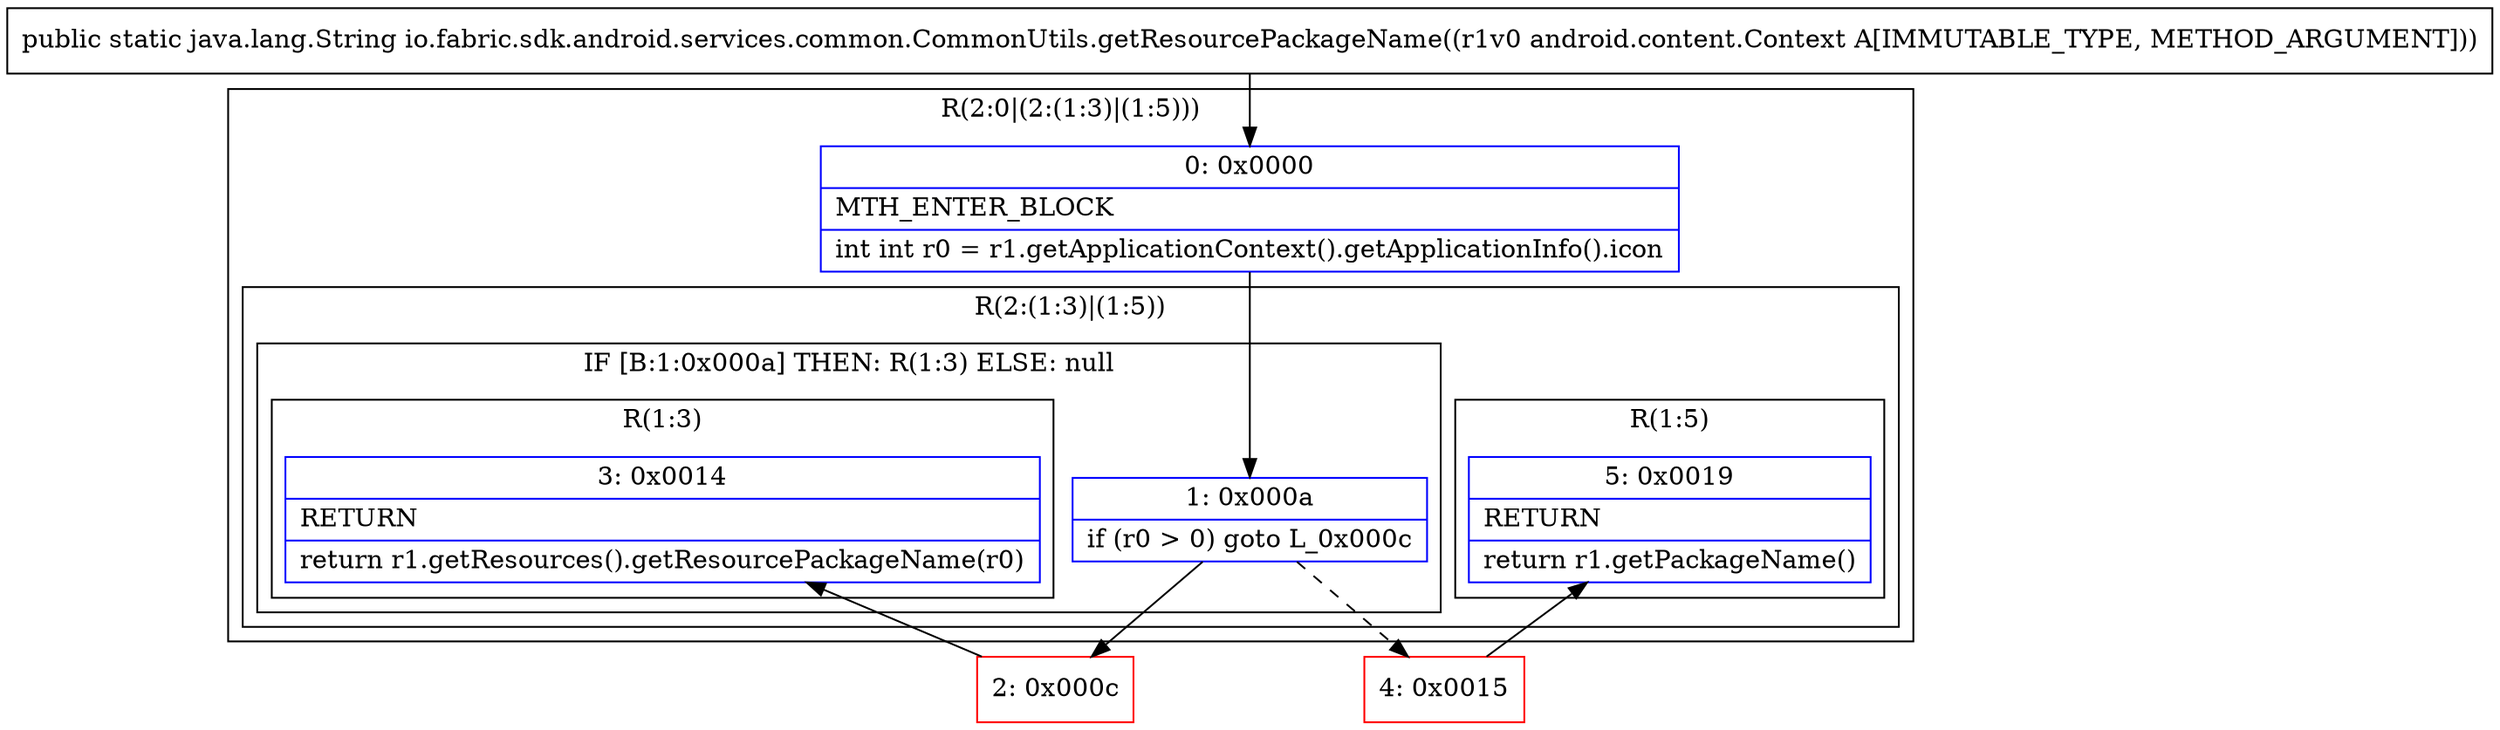 digraph "CFG forio.fabric.sdk.android.services.common.CommonUtils.getResourcePackageName(Landroid\/content\/Context;)Ljava\/lang\/String;" {
subgraph cluster_Region_102176148 {
label = "R(2:0|(2:(1:3)|(1:5)))";
node [shape=record,color=blue];
Node_0 [shape=record,label="{0\:\ 0x0000|MTH_ENTER_BLOCK\l|int int r0 = r1.getApplicationContext().getApplicationInfo().icon\l}"];
subgraph cluster_Region_1440419079 {
label = "R(2:(1:3)|(1:5))";
node [shape=record,color=blue];
subgraph cluster_IfRegion_1374487513 {
label = "IF [B:1:0x000a] THEN: R(1:3) ELSE: null";
node [shape=record,color=blue];
Node_1 [shape=record,label="{1\:\ 0x000a|if (r0 \> 0) goto L_0x000c\l}"];
subgraph cluster_Region_528219749 {
label = "R(1:3)";
node [shape=record,color=blue];
Node_3 [shape=record,label="{3\:\ 0x0014|RETURN\l|return r1.getResources().getResourcePackageName(r0)\l}"];
}
}
subgraph cluster_Region_627197074 {
label = "R(1:5)";
node [shape=record,color=blue];
Node_5 [shape=record,label="{5\:\ 0x0019|RETURN\l|return r1.getPackageName()\l}"];
}
}
}
Node_2 [shape=record,color=red,label="{2\:\ 0x000c}"];
Node_4 [shape=record,color=red,label="{4\:\ 0x0015}"];
MethodNode[shape=record,label="{public static java.lang.String io.fabric.sdk.android.services.common.CommonUtils.getResourcePackageName((r1v0 android.content.Context A[IMMUTABLE_TYPE, METHOD_ARGUMENT])) }"];
MethodNode -> Node_0;
Node_0 -> Node_1;
Node_1 -> Node_2;
Node_1 -> Node_4[style=dashed];
Node_2 -> Node_3;
Node_4 -> Node_5;
}

